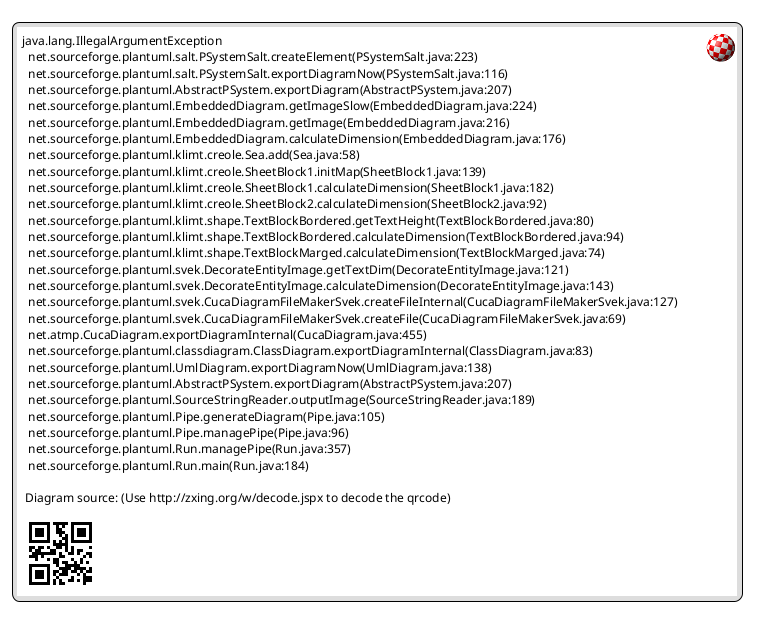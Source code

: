@startuml
!definelong ConfigurationTableView
{
    {#
        ** id **    | ** pid ** | ** type **                    | ** keyname ** | ** key value **   | ** userid **      |** creationdate **  |** scope**
        1           | 0         | mapbender/application[]       |  applcations  | --                | --                |--                  | global
        2           | 2         | mapbender/application         |  id           | 1                 | 1                 |--                  | global
        2           | 2         | string                        |  name         | app #1            | 1                 |--                  | global
        2           | 2         | string                        |  path         | app_1             | 1                 |--                  | global
    }
}
!enddefinelong

!ifdef display
!else
    legend
    {{
    salt
       ConfigurationTableView
    }}
    end legend
!endif
@enduml